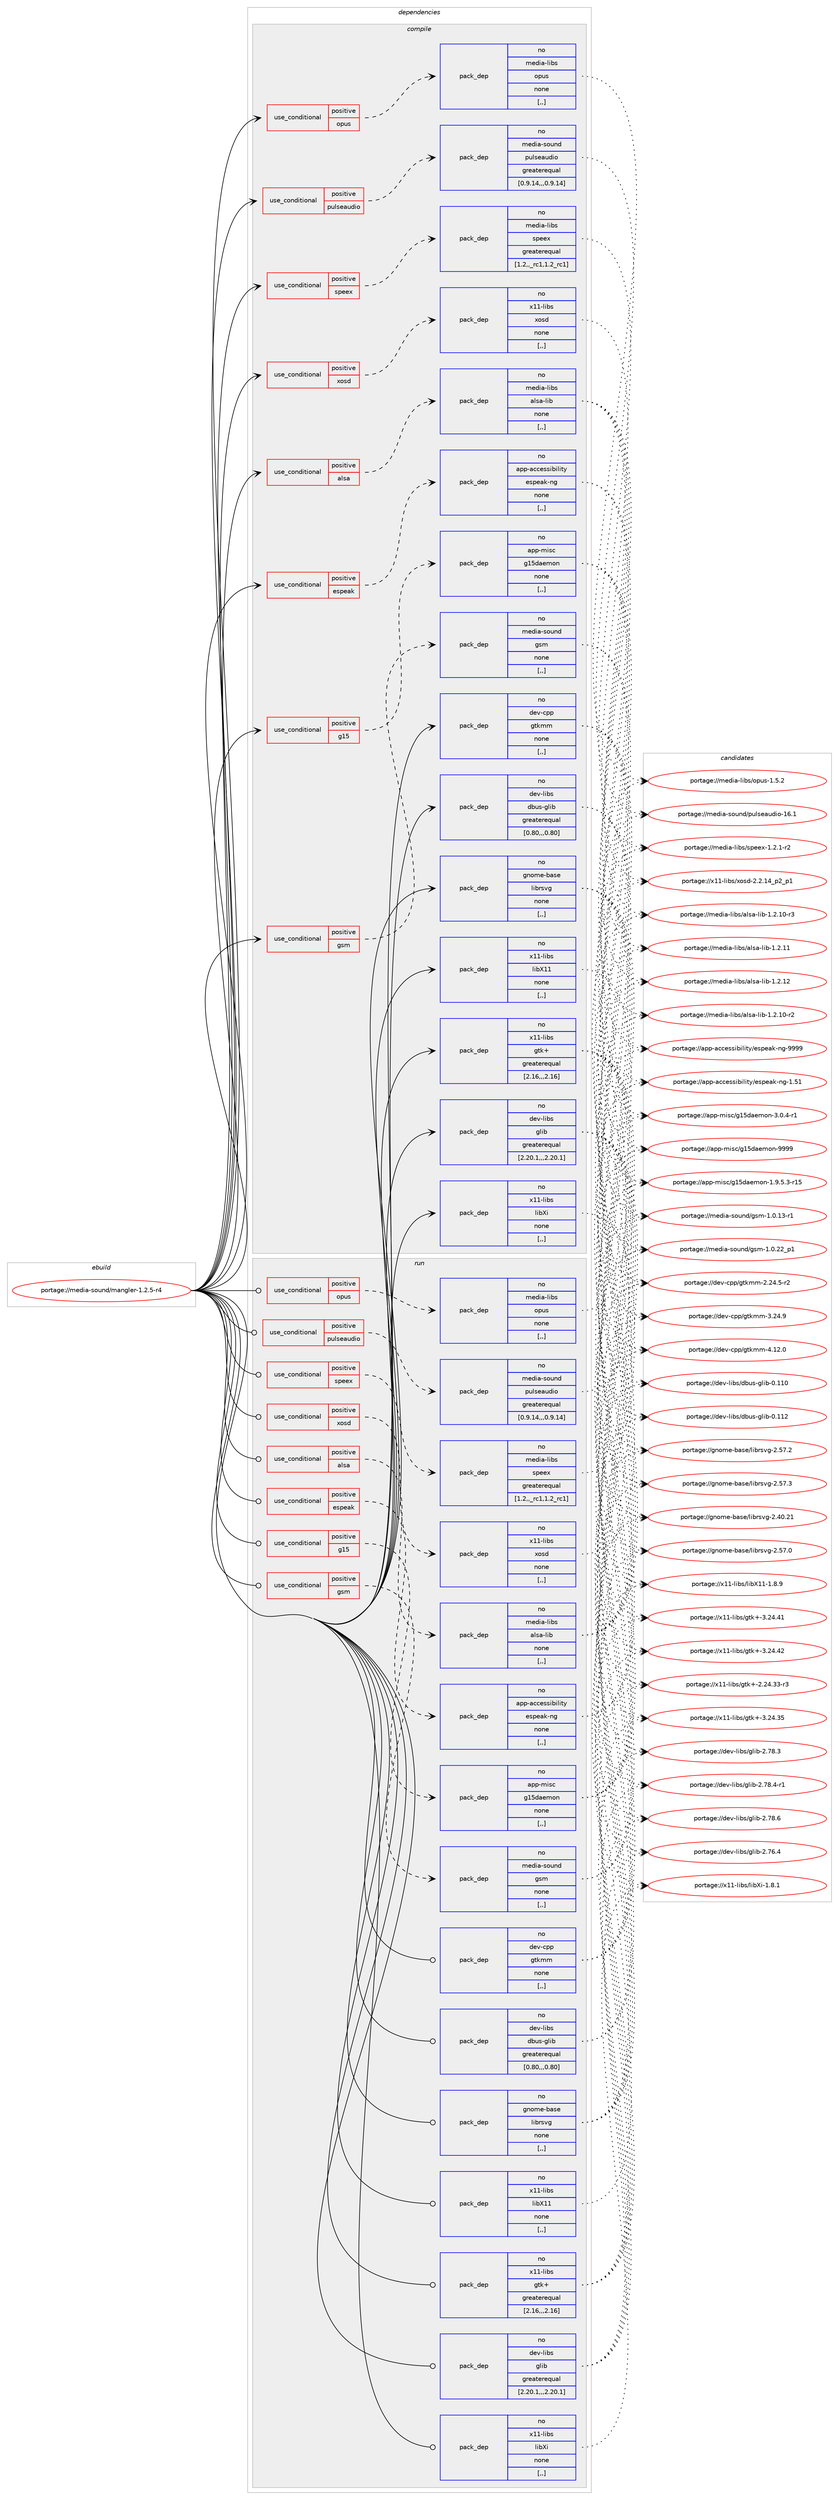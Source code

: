 digraph prolog {

# *************
# Graph options
# *************

newrank=true;
concentrate=true;
compound=true;
graph [rankdir=LR,fontname=Helvetica,fontsize=10,ranksep=1.5];#, ranksep=2.5, nodesep=0.2];
edge  [arrowhead=vee];
node  [fontname=Helvetica,fontsize=10];

# **********
# The ebuild
# **********

subgraph cluster_leftcol {
color=gray;
rank=same;
label=<<i>ebuild</i>>;
id [label="portage://media-sound/mangler-1.2.5-r4", color=red, width=4, href="../media-sound/mangler-1.2.5-r4.svg"];
}

# ****************
# The dependencies
# ****************

subgraph cluster_midcol {
color=gray;
label=<<i>dependencies</i>>;
subgraph cluster_compile {
fillcolor="#eeeeee";
style=filled;
label=<<i>compile</i>>;
subgraph cond78412 {
dependency309651 [label=<<TABLE BORDER="0" CELLBORDER="1" CELLSPACING="0" CELLPADDING="4"><TR><TD ROWSPAN="3" CELLPADDING="10">use_conditional</TD></TR><TR><TD>positive</TD></TR><TR><TD>alsa</TD></TR></TABLE>>, shape=none, color=red];
subgraph pack228840 {
dependency309652 [label=<<TABLE BORDER="0" CELLBORDER="1" CELLSPACING="0" CELLPADDING="4" WIDTH="220"><TR><TD ROWSPAN="6" CELLPADDING="30">pack_dep</TD></TR><TR><TD WIDTH="110">no</TD></TR><TR><TD>media-libs</TD></TR><TR><TD>alsa-lib</TD></TR><TR><TD>none</TD></TR><TR><TD>[,,]</TD></TR></TABLE>>, shape=none, color=blue];
}
dependency309651:e -> dependency309652:w [weight=20,style="dashed",arrowhead="vee"];
}
id:e -> dependency309651:w [weight=20,style="solid",arrowhead="vee"];
subgraph cond78413 {
dependency309653 [label=<<TABLE BORDER="0" CELLBORDER="1" CELLSPACING="0" CELLPADDING="4"><TR><TD ROWSPAN="3" CELLPADDING="10">use_conditional</TD></TR><TR><TD>positive</TD></TR><TR><TD>espeak</TD></TR></TABLE>>, shape=none, color=red];
subgraph pack228841 {
dependency309654 [label=<<TABLE BORDER="0" CELLBORDER="1" CELLSPACING="0" CELLPADDING="4" WIDTH="220"><TR><TD ROWSPAN="6" CELLPADDING="30">pack_dep</TD></TR><TR><TD WIDTH="110">no</TD></TR><TR><TD>app-accessibility</TD></TR><TR><TD>espeak-ng</TD></TR><TR><TD>none</TD></TR><TR><TD>[,,]</TD></TR></TABLE>>, shape=none, color=blue];
}
dependency309653:e -> dependency309654:w [weight=20,style="dashed",arrowhead="vee"];
}
id:e -> dependency309653:w [weight=20,style="solid",arrowhead="vee"];
subgraph cond78414 {
dependency309655 [label=<<TABLE BORDER="0" CELLBORDER="1" CELLSPACING="0" CELLPADDING="4"><TR><TD ROWSPAN="3" CELLPADDING="10">use_conditional</TD></TR><TR><TD>positive</TD></TR><TR><TD>g15</TD></TR></TABLE>>, shape=none, color=red];
subgraph pack228842 {
dependency309656 [label=<<TABLE BORDER="0" CELLBORDER="1" CELLSPACING="0" CELLPADDING="4" WIDTH="220"><TR><TD ROWSPAN="6" CELLPADDING="30">pack_dep</TD></TR><TR><TD WIDTH="110">no</TD></TR><TR><TD>app-misc</TD></TR><TR><TD>g15daemon</TD></TR><TR><TD>none</TD></TR><TR><TD>[,,]</TD></TR></TABLE>>, shape=none, color=blue];
}
dependency309655:e -> dependency309656:w [weight=20,style="dashed",arrowhead="vee"];
}
id:e -> dependency309655:w [weight=20,style="solid",arrowhead="vee"];
subgraph cond78415 {
dependency309657 [label=<<TABLE BORDER="0" CELLBORDER="1" CELLSPACING="0" CELLPADDING="4"><TR><TD ROWSPAN="3" CELLPADDING="10">use_conditional</TD></TR><TR><TD>positive</TD></TR><TR><TD>gsm</TD></TR></TABLE>>, shape=none, color=red];
subgraph pack228843 {
dependency309658 [label=<<TABLE BORDER="0" CELLBORDER="1" CELLSPACING="0" CELLPADDING="4" WIDTH="220"><TR><TD ROWSPAN="6" CELLPADDING="30">pack_dep</TD></TR><TR><TD WIDTH="110">no</TD></TR><TR><TD>media-sound</TD></TR><TR><TD>gsm</TD></TR><TR><TD>none</TD></TR><TR><TD>[,,]</TD></TR></TABLE>>, shape=none, color=blue];
}
dependency309657:e -> dependency309658:w [weight=20,style="dashed",arrowhead="vee"];
}
id:e -> dependency309657:w [weight=20,style="solid",arrowhead="vee"];
subgraph cond78416 {
dependency309659 [label=<<TABLE BORDER="0" CELLBORDER="1" CELLSPACING="0" CELLPADDING="4"><TR><TD ROWSPAN="3" CELLPADDING="10">use_conditional</TD></TR><TR><TD>positive</TD></TR><TR><TD>opus</TD></TR></TABLE>>, shape=none, color=red];
subgraph pack228844 {
dependency309660 [label=<<TABLE BORDER="0" CELLBORDER="1" CELLSPACING="0" CELLPADDING="4" WIDTH="220"><TR><TD ROWSPAN="6" CELLPADDING="30">pack_dep</TD></TR><TR><TD WIDTH="110">no</TD></TR><TR><TD>media-libs</TD></TR><TR><TD>opus</TD></TR><TR><TD>none</TD></TR><TR><TD>[,,]</TD></TR></TABLE>>, shape=none, color=blue];
}
dependency309659:e -> dependency309660:w [weight=20,style="dashed",arrowhead="vee"];
}
id:e -> dependency309659:w [weight=20,style="solid",arrowhead="vee"];
subgraph cond78417 {
dependency309661 [label=<<TABLE BORDER="0" CELLBORDER="1" CELLSPACING="0" CELLPADDING="4"><TR><TD ROWSPAN="3" CELLPADDING="10">use_conditional</TD></TR><TR><TD>positive</TD></TR><TR><TD>pulseaudio</TD></TR></TABLE>>, shape=none, color=red];
subgraph pack228845 {
dependency309662 [label=<<TABLE BORDER="0" CELLBORDER="1" CELLSPACING="0" CELLPADDING="4" WIDTH="220"><TR><TD ROWSPAN="6" CELLPADDING="30">pack_dep</TD></TR><TR><TD WIDTH="110">no</TD></TR><TR><TD>media-sound</TD></TR><TR><TD>pulseaudio</TD></TR><TR><TD>greaterequal</TD></TR><TR><TD>[0.9.14,,,0.9.14]</TD></TR></TABLE>>, shape=none, color=blue];
}
dependency309661:e -> dependency309662:w [weight=20,style="dashed",arrowhead="vee"];
}
id:e -> dependency309661:w [weight=20,style="solid",arrowhead="vee"];
subgraph cond78418 {
dependency309663 [label=<<TABLE BORDER="0" CELLBORDER="1" CELLSPACING="0" CELLPADDING="4"><TR><TD ROWSPAN="3" CELLPADDING="10">use_conditional</TD></TR><TR><TD>positive</TD></TR><TR><TD>speex</TD></TR></TABLE>>, shape=none, color=red];
subgraph pack228846 {
dependency309664 [label=<<TABLE BORDER="0" CELLBORDER="1" CELLSPACING="0" CELLPADDING="4" WIDTH="220"><TR><TD ROWSPAN="6" CELLPADDING="30">pack_dep</TD></TR><TR><TD WIDTH="110">no</TD></TR><TR><TD>media-libs</TD></TR><TR><TD>speex</TD></TR><TR><TD>greaterequal</TD></TR><TR><TD>[1.2,,_rc1,1.2_rc1]</TD></TR></TABLE>>, shape=none, color=blue];
}
dependency309663:e -> dependency309664:w [weight=20,style="dashed",arrowhead="vee"];
}
id:e -> dependency309663:w [weight=20,style="solid",arrowhead="vee"];
subgraph cond78419 {
dependency309665 [label=<<TABLE BORDER="0" CELLBORDER="1" CELLSPACING="0" CELLPADDING="4"><TR><TD ROWSPAN="3" CELLPADDING="10">use_conditional</TD></TR><TR><TD>positive</TD></TR><TR><TD>xosd</TD></TR></TABLE>>, shape=none, color=red];
subgraph pack228847 {
dependency309666 [label=<<TABLE BORDER="0" CELLBORDER="1" CELLSPACING="0" CELLPADDING="4" WIDTH="220"><TR><TD ROWSPAN="6" CELLPADDING="30">pack_dep</TD></TR><TR><TD WIDTH="110">no</TD></TR><TR><TD>x11-libs</TD></TR><TR><TD>xosd</TD></TR><TR><TD>none</TD></TR><TR><TD>[,,]</TD></TR></TABLE>>, shape=none, color=blue];
}
dependency309665:e -> dependency309666:w [weight=20,style="dashed",arrowhead="vee"];
}
id:e -> dependency309665:w [weight=20,style="solid",arrowhead="vee"];
subgraph pack228848 {
dependency309667 [label=<<TABLE BORDER="0" CELLBORDER="1" CELLSPACING="0" CELLPADDING="4" WIDTH="220"><TR><TD ROWSPAN="6" CELLPADDING="30">pack_dep</TD></TR><TR><TD WIDTH="110">no</TD></TR><TR><TD>dev-cpp</TD></TR><TR><TD>gtkmm</TD></TR><TR><TD>none</TD></TR><TR><TD>[,,]</TD></TR></TABLE>>, shape=none, color=blue];
}
id:e -> dependency309667:w [weight=20,style="solid",arrowhead="vee"];
subgraph pack228849 {
dependency309668 [label=<<TABLE BORDER="0" CELLBORDER="1" CELLSPACING="0" CELLPADDING="4" WIDTH="220"><TR><TD ROWSPAN="6" CELLPADDING="30">pack_dep</TD></TR><TR><TD WIDTH="110">no</TD></TR><TR><TD>dev-libs</TD></TR><TR><TD>dbus-glib</TD></TR><TR><TD>greaterequal</TD></TR><TR><TD>[0.80,,,0.80]</TD></TR></TABLE>>, shape=none, color=blue];
}
id:e -> dependency309668:w [weight=20,style="solid",arrowhead="vee"];
subgraph pack228850 {
dependency309669 [label=<<TABLE BORDER="0" CELLBORDER="1" CELLSPACING="0" CELLPADDING="4" WIDTH="220"><TR><TD ROWSPAN="6" CELLPADDING="30">pack_dep</TD></TR><TR><TD WIDTH="110">no</TD></TR><TR><TD>dev-libs</TD></TR><TR><TD>glib</TD></TR><TR><TD>greaterequal</TD></TR><TR><TD>[2.20.1,,,2.20.1]</TD></TR></TABLE>>, shape=none, color=blue];
}
id:e -> dependency309669:w [weight=20,style="solid",arrowhead="vee"];
subgraph pack228851 {
dependency309670 [label=<<TABLE BORDER="0" CELLBORDER="1" CELLSPACING="0" CELLPADDING="4" WIDTH="220"><TR><TD ROWSPAN="6" CELLPADDING="30">pack_dep</TD></TR><TR><TD WIDTH="110">no</TD></TR><TR><TD>gnome-base</TD></TR><TR><TD>librsvg</TD></TR><TR><TD>none</TD></TR><TR><TD>[,,]</TD></TR></TABLE>>, shape=none, color=blue];
}
id:e -> dependency309670:w [weight=20,style="solid",arrowhead="vee"];
subgraph pack228852 {
dependency309671 [label=<<TABLE BORDER="0" CELLBORDER="1" CELLSPACING="0" CELLPADDING="4" WIDTH="220"><TR><TD ROWSPAN="6" CELLPADDING="30">pack_dep</TD></TR><TR><TD WIDTH="110">no</TD></TR><TR><TD>x11-libs</TD></TR><TR><TD>gtk+</TD></TR><TR><TD>greaterequal</TD></TR><TR><TD>[2.16,,,2.16]</TD></TR></TABLE>>, shape=none, color=blue];
}
id:e -> dependency309671:w [weight=20,style="solid",arrowhead="vee"];
subgraph pack228853 {
dependency309672 [label=<<TABLE BORDER="0" CELLBORDER="1" CELLSPACING="0" CELLPADDING="4" WIDTH="220"><TR><TD ROWSPAN="6" CELLPADDING="30">pack_dep</TD></TR><TR><TD WIDTH="110">no</TD></TR><TR><TD>x11-libs</TD></TR><TR><TD>libX11</TD></TR><TR><TD>none</TD></TR><TR><TD>[,,]</TD></TR></TABLE>>, shape=none, color=blue];
}
id:e -> dependency309672:w [weight=20,style="solid",arrowhead="vee"];
subgraph pack228854 {
dependency309673 [label=<<TABLE BORDER="0" CELLBORDER="1" CELLSPACING="0" CELLPADDING="4" WIDTH="220"><TR><TD ROWSPAN="6" CELLPADDING="30">pack_dep</TD></TR><TR><TD WIDTH="110">no</TD></TR><TR><TD>x11-libs</TD></TR><TR><TD>libXi</TD></TR><TR><TD>none</TD></TR><TR><TD>[,,]</TD></TR></TABLE>>, shape=none, color=blue];
}
id:e -> dependency309673:w [weight=20,style="solid",arrowhead="vee"];
}
subgraph cluster_compileandrun {
fillcolor="#eeeeee";
style=filled;
label=<<i>compile and run</i>>;
}
subgraph cluster_run {
fillcolor="#eeeeee";
style=filled;
label=<<i>run</i>>;
subgraph cond78420 {
dependency309674 [label=<<TABLE BORDER="0" CELLBORDER="1" CELLSPACING="0" CELLPADDING="4"><TR><TD ROWSPAN="3" CELLPADDING="10">use_conditional</TD></TR><TR><TD>positive</TD></TR><TR><TD>alsa</TD></TR></TABLE>>, shape=none, color=red];
subgraph pack228855 {
dependency309675 [label=<<TABLE BORDER="0" CELLBORDER="1" CELLSPACING="0" CELLPADDING="4" WIDTH="220"><TR><TD ROWSPAN="6" CELLPADDING="30">pack_dep</TD></TR><TR><TD WIDTH="110">no</TD></TR><TR><TD>media-libs</TD></TR><TR><TD>alsa-lib</TD></TR><TR><TD>none</TD></TR><TR><TD>[,,]</TD></TR></TABLE>>, shape=none, color=blue];
}
dependency309674:e -> dependency309675:w [weight=20,style="dashed",arrowhead="vee"];
}
id:e -> dependency309674:w [weight=20,style="solid",arrowhead="odot"];
subgraph cond78421 {
dependency309676 [label=<<TABLE BORDER="0" CELLBORDER="1" CELLSPACING="0" CELLPADDING="4"><TR><TD ROWSPAN="3" CELLPADDING="10">use_conditional</TD></TR><TR><TD>positive</TD></TR><TR><TD>espeak</TD></TR></TABLE>>, shape=none, color=red];
subgraph pack228856 {
dependency309677 [label=<<TABLE BORDER="0" CELLBORDER="1" CELLSPACING="0" CELLPADDING="4" WIDTH="220"><TR><TD ROWSPAN="6" CELLPADDING="30">pack_dep</TD></TR><TR><TD WIDTH="110">no</TD></TR><TR><TD>app-accessibility</TD></TR><TR><TD>espeak-ng</TD></TR><TR><TD>none</TD></TR><TR><TD>[,,]</TD></TR></TABLE>>, shape=none, color=blue];
}
dependency309676:e -> dependency309677:w [weight=20,style="dashed",arrowhead="vee"];
}
id:e -> dependency309676:w [weight=20,style="solid",arrowhead="odot"];
subgraph cond78422 {
dependency309678 [label=<<TABLE BORDER="0" CELLBORDER="1" CELLSPACING="0" CELLPADDING="4"><TR><TD ROWSPAN="3" CELLPADDING="10">use_conditional</TD></TR><TR><TD>positive</TD></TR><TR><TD>g15</TD></TR></TABLE>>, shape=none, color=red];
subgraph pack228857 {
dependency309679 [label=<<TABLE BORDER="0" CELLBORDER="1" CELLSPACING="0" CELLPADDING="4" WIDTH="220"><TR><TD ROWSPAN="6" CELLPADDING="30">pack_dep</TD></TR><TR><TD WIDTH="110">no</TD></TR><TR><TD>app-misc</TD></TR><TR><TD>g15daemon</TD></TR><TR><TD>none</TD></TR><TR><TD>[,,]</TD></TR></TABLE>>, shape=none, color=blue];
}
dependency309678:e -> dependency309679:w [weight=20,style="dashed",arrowhead="vee"];
}
id:e -> dependency309678:w [weight=20,style="solid",arrowhead="odot"];
subgraph cond78423 {
dependency309680 [label=<<TABLE BORDER="0" CELLBORDER="1" CELLSPACING="0" CELLPADDING="4"><TR><TD ROWSPAN="3" CELLPADDING="10">use_conditional</TD></TR><TR><TD>positive</TD></TR><TR><TD>gsm</TD></TR></TABLE>>, shape=none, color=red];
subgraph pack228858 {
dependency309681 [label=<<TABLE BORDER="0" CELLBORDER="1" CELLSPACING="0" CELLPADDING="4" WIDTH="220"><TR><TD ROWSPAN="6" CELLPADDING="30">pack_dep</TD></TR><TR><TD WIDTH="110">no</TD></TR><TR><TD>media-sound</TD></TR><TR><TD>gsm</TD></TR><TR><TD>none</TD></TR><TR><TD>[,,]</TD></TR></TABLE>>, shape=none, color=blue];
}
dependency309680:e -> dependency309681:w [weight=20,style="dashed",arrowhead="vee"];
}
id:e -> dependency309680:w [weight=20,style="solid",arrowhead="odot"];
subgraph cond78424 {
dependency309682 [label=<<TABLE BORDER="0" CELLBORDER="1" CELLSPACING="0" CELLPADDING="4"><TR><TD ROWSPAN="3" CELLPADDING="10">use_conditional</TD></TR><TR><TD>positive</TD></TR><TR><TD>opus</TD></TR></TABLE>>, shape=none, color=red];
subgraph pack228859 {
dependency309683 [label=<<TABLE BORDER="0" CELLBORDER="1" CELLSPACING="0" CELLPADDING="4" WIDTH="220"><TR><TD ROWSPAN="6" CELLPADDING="30">pack_dep</TD></TR><TR><TD WIDTH="110">no</TD></TR><TR><TD>media-libs</TD></TR><TR><TD>opus</TD></TR><TR><TD>none</TD></TR><TR><TD>[,,]</TD></TR></TABLE>>, shape=none, color=blue];
}
dependency309682:e -> dependency309683:w [weight=20,style="dashed",arrowhead="vee"];
}
id:e -> dependency309682:w [weight=20,style="solid",arrowhead="odot"];
subgraph cond78425 {
dependency309684 [label=<<TABLE BORDER="0" CELLBORDER="1" CELLSPACING="0" CELLPADDING="4"><TR><TD ROWSPAN="3" CELLPADDING="10">use_conditional</TD></TR><TR><TD>positive</TD></TR><TR><TD>pulseaudio</TD></TR></TABLE>>, shape=none, color=red];
subgraph pack228860 {
dependency309685 [label=<<TABLE BORDER="0" CELLBORDER="1" CELLSPACING="0" CELLPADDING="4" WIDTH="220"><TR><TD ROWSPAN="6" CELLPADDING="30">pack_dep</TD></TR><TR><TD WIDTH="110">no</TD></TR><TR><TD>media-sound</TD></TR><TR><TD>pulseaudio</TD></TR><TR><TD>greaterequal</TD></TR><TR><TD>[0.9.14,,,0.9.14]</TD></TR></TABLE>>, shape=none, color=blue];
}
dependency309684:e -> dependency309685:w [weight=20,style="dashed",arrowhead="vee"];
}
id:e -> dependency309684:w [weight=20,style="solid",arrowhead="odot"];
subgraph cond78426 {
dependency309686 [label=<<TABLE BORDER="0" CELLBORDER="1" CELLSPACING="0" CELLPADDING="4"><TR><TD ROWSPAN="3" CELLPADDING="10">use_conditional</TD></TR><TR><TD>positive</TD></TR><TR><TD>speex</TD></TR></TABLE>>, shape=none, color=red];
subgraph pack228861 {
dependency309687 [label=<<TABLE BORDER="0" CELLBORDER="1" CELLSPACING="0" CELLPADDING="4" WIDTH="220"><TR><TD ROWSPAN="6" CELLPADDING="30">pack_dep</TD></TR><TR><TD WIDTH="110">no</TD></TR><TR><TD>media-libs</TD></TR><TR><TD>speex</TD></TR><TR><TD>greaterequal</TD></TR><TR><TD>[1.2,,_rc1,1.2_rc1]</TD></TR></TABLE>>, shape=none, color=blue];
}
dependency309686:e -> dependency309687:w [weight=20,style="dashed",arrowhead="vee"];
}
id:e -> dependency309686:w [weight=20,style="solid",arrowhead="odot"];
subgraph cond78427 {
dependency309688 [label=<<TABLE BORDER="0" CELLBORDER="1" CELLSPACING="0" CELLPADDING="4"><TR><TD ROWSPAN="3" CELLPADDING="10">use_conditional</TD></TR><TR><TD>positive</TD></TR><TR><TD>xosd</TD></TR></TABLE>>, shape=none, color=red];
subgraph pack228862 {
dependency309689 [label=<<TABLE BORDER="0" CELLBORDER="1" CELLSPACING="0" CELLPADDING="4" WIDTH="220"><TR><TD ROWSPAN="6" CELLPADDING="30">pack_dep</TD></TR><TR><TD WIDTH="110">no</TD></TR><TR><TD>x11-libs</TD></TR><TR><TD>xosd</TD></TR><TR><TD>none</TD></TR><TR><TD>[,,]</TD></TR></TABLE>>, shape=none, color=blue];
}
dependency309688:e -> dependency309689:w [weight=20,style="dashed",arrowhead="vee"];
}
id:e -> dependency309688:w [weight=20,style="solid",arrowhead="odot"];
subgraph pack228863 {
dependency309690 [label=<<TABLE BORDER="0" CELLBORDER="1" CELLSPACING="0" CELLPADDING="4" WIDTH="220"><TR><TD ROWSPAN="6" CELLPADDING="30">pack_dep</TD></TR><TR><TD WIDTH="110">no</TD></TR><TR><TD>dev-cpp</TD></TR><TR><TD>gtkmm</TD></TR><TR><TD>none</TD></TR><TR><TD>[,,]</TD></TR></TABLE>>, shape=none, color=blue];
}
id:e -> dependency309690:w [weight=20,style="solid",arrowhead="odot"];
subgraph pack228864 {
dependency309691 [label=<<TABLE BORDER="0" CELLBORDER="1" CELLSPACING="0" CELLPADDING="4" WIDTH="220"><TR><TD ROWSPAN="6" CELLPADDING="30">pack_dep</TD></TR><TR><TD WIDTH="110">no</TD></TR><TR><TD>dev-libs</TD></TR><TR><TD>dbus-glib</TD></TR><TR><TD>greaterequal</TD></TR><TR><TD>[0.80,,,0.80]</TD></TR></TABLE>>, shape=none, color=blue];
}
id:e -> dependency309691:w [weight=20,style="solid",arrowhead="odot"];
subgraph pack228865 {
dependency309692 [label=<<TABLE BORDER="0" CELLBORDER="1" CELLSPACING="0" CELLPADDING="4" WIDTH="220"><TR><TD ROWSPAN="6" CELLPADDING="30">pack_dep</TD></TR><TR><TD WIDTH="110">no</TD></TR><TR><TD>dev-libs</TD></TR><TR><TD>glib</TD></TR><TR><TD>greaterequal</TD></TR><TR><TD>[2.20.1,,,2.20.1]</TD></TR></TABLE>>, shape=none, color=blue];
}
id:e -> dependency309692:w [weight=20,style="solid",arrowhead="odot"];
subgraph pack228866 {
dependency309693 [label=<<TABLE BORDER="0" CELLBORDER="1" CELLSPACING="0" CELLPADDING="4" WIDTH="220"><TR><TD ROWSPAN="6" CELLPADDING="30">pack_dep</TD></TR><TR><TD WIDTH="110">no</TD></TR><TR><TD>gnome-base</TD></TR><TR><TD>librsvg</TD></TR><TR><TD>none</TD></TR><TR><TD>[,,]</TD></TR></TABLE>>, shape=none, color=blue];
}
id:e -> dependency309693:w [weight=20,style="solid",arrowhead="odot"];
subgraph pack228867 {
dependency309694 [label=<<TABLE BORDER="0" CELLBORDER="1" CELLSPACING="0" CELLPADDING="4" WIDTH="220"><TR><TD ROWSPAN="6" CELLPADDING="30">pack_dep</TD></TR><TR><TD WIDTH="110">no</TD></TR><TR><TD>x11-libs</TD></TR><TR><TD>gtk+</TD></TR><TR><TD>greaterequal</TD></TR><TR><TD>[2.16,,,2.16]</TD></TR></TABLE>>, shape=none, color=blue];
}
id:e -> dependency309694:w [weight=20,style="solid",arrowhead="odot"];
subgraph pack228868 {
dependency309695 [label=<<TABLE BORDER="0" CELLBORDER="1" CELLSPACING="0" CELLPADDING="4" WIDTH="220"><TR><TD ROWSPAN="6" CELLPADDING="30">pack_dep</TD></TR><TR><TD WIDTH="110">no</TD></TR><TR><TD>x11-libs</TD></TR><TR><TD>libX11</TD></TR><TR><TD>none</TD></TR><TR><TD>[,,]</TD></TR></TABLE>>, shape=none, color=blue];
}
id:e -> dependency309695:w [weight=20,style="solid",arrowhead="odot"];
subgraph pack228869 {
dependency309696 [label=<<TABLE BORDER="0" CELLBORDER="1" CELLSPACING="0" CELLPADDING="4" WIDTH="220"><TR><TD ROWSPAN="6" CELLPADDING="30">pack_dep</TD></TR><TR><TD WIDTH="110">no</TD></TR><TR><TD>x11-libs</TD></TR><TR><TD>libXi</TD></TR><TR><TD>none</TD></TR><TR><TD>[,,]</TD></TR></TABLE>>, shape=none, color=blue];
}
id:e -> dependency309696:w [weight=20,style="solid",arrowhead="odot"];
}
}

# **************
# The candidates
# **************

subgraph cluster_choices {
rank=same;
color=gray;
label=<<i>candidates</i>>;

subgraph choice228840 {
color=black;
nodesep=1;
choice1091011001059745108105981154797108115974510810598454946504649484511450 [label="portage://media-libs/alsa-lib-1.2.10-r2", color=red, width=4,href="../media-libs/alsa-lib-1.2.10-r2.svg"];
choice1091011001059745108105981154797108115974510810598454946504649484511451 [label="portage://media-libs/alsa-lib-1.2.10-r3", color=red, width=4,href="../media-libs/alsa-lib-1.2.10-r3.svg"];
choice109101100105974510810598115479710811597451081059845494650464949 [label="portage://media-libs/alsa-lib-1.2.11", color=red, width=4,href="../media-libs/alsa-lib-1.2.11.svg"];
choice109101100105974510810598115479710811597451081059845494650464950 [label="portage://media-libs/alsa-lib-1.2.12", color=red, width=4,href="../media-libs/alsa-lib-1.2.12.svg"];
dependency309652:e -> choice1091011001059745108105981154797108115974510810598454946504649484511450:w [style=dotted,weight="100"];
dependency309652:e -> choice1091011001059745108105981154797108115974510810598454946504649484511451:w [style=dotted,weight="100"];
dependency309652:e -> choice109101100105974510810598115479710811597451081059845494650464949:w [style=dotted,weight="100"];
dependency309652:e -> choice109101100105974510810598115479710811597451081059845494650464950:w [style=dotted,weight="100"];
}
subgraph choice228841 {
color=black;
nodesep=1;
choice9711211245979999101115115105981051081051161214710111511210197107451101034549465349 [label="portage://app-accessibility/espeak-ng-1.51", color=red, width=4,href="../app-accessibility/espeak-ng-1.51.svg"];
choice9711211245979999101115115105981051081051161214710111511210197107451101034557575757 [label="portage://app-accessibility/espeak-ng-9999", color=red, width=4,href="../app-accessibility/espeak-ng-9999.svg"];
dependency309654:e -> choice9711211245979999101115115105981051081051161214710111511210197107451101034549465349:w [style=dotted,weight="100"];
dependency309654:e -> choice9711211245979999101115115105981051081051161214710111511210197107451101034557575757:w [style=dotted,weight="100"];
}
subgraph choice228842 {
color=black;
nodesep=1;
choice971121124510910511599471034953100971011091111104549465746534651451144953 [label="portage://app-misc/g15daemon-1.9.5.3-r15", color=red, width=4,href="../app-misc/g15daemon-1.9.5.3-r15.svg"];
choice971121124510910511599471034953100971011091111104551464846524511449 [label="portage://app-misc/g15daemon-3.0.4-r1", color=red, width=4,href="../app-misc/g15daemon-3.0.4-r1.svg"];
choice971121124510910511599471034953100971011091111104557575757 [label="portage://app-misc/g15daemon-9999", color=red, width=4,href="../app-misc/g15daemon-9999.svg"];
dependency309656:e -> choice971121124510910511599471034953100971011091111104549465746534651451144953:w [style=dotted,weight="100"];
dependency309656:e -> choice971121124510910511599471034953100971011091111104551464846524511449:w [style=dotted,weight="100"];
dependency309656:e -> choice971121124510910511599471034953100971011091111104557575757:w [style=dotted,weight="100"];
}
subgraph choice228843 {
color=black;
nodesep=1;
choice109101100105974511511111711010047103115109454946484649514511449 [label="portage://media-sound/gsm-1.0.13-r1", color=red, width=4,href="../media-sound/gsm-1.0.13-r1.svg"];
choice109101100105974511511111711010047103115109454946484650509511249 [label="portage://media-sound/gsm-1.0.22_p1", color=red, width=4,href="../media-sound/gsm-1.0.22_p1.svg"];
dependency309658:e -> choice109101100105974511511111711010047103115109454946484649514511449:w [style=dotted,weight="100"];
dependency309658:e -> choice109101100105974511511111711010047103115109454946484650509511249:w [style=dotted,weight="100"];
}
subgraph choice228844 {
color=black;
nodesep=1;
choice10910110010597451081059811547111112117115454946534650 [label="portage://media-libs/opus-1.5.2", color=red, width=4,href="../media-libs/opus-1.5.2.svg"];
dependency309660:e -> choice10910110010597451081059811547111112117115454946534650:w [style=dotted,weight="100"];
}
subgraph choice228845 {
color=black;
nodesep=1;
choice109101100105974511511111711010047112117108115101971171001051114549544649 [label="portage://media-sound/pulseaudio-16.1", color=red, width=4,href="../media-sound/pulseaudio-16.1.svg"];
dependency309662:e -> choice109101100105974511511111711010047112117108115101971171001051114549544649:w [style=dotted,weight="100"];
}
subgraph choice228846 {
color=black;
nodesep=1;
choice109101100105974510810598115471151121011011204549465046494511450 [label="portage://media-libs/speex-1.2.1-r2", color=red, width=4,href="../media-libs/speex-1.2.1-r2.svg"];
dependency309664:e -> choice109101100105974510810598115471151121011011204549465046494511450:w [style=dotted,weight="100"];
}
subgraph choice228847 {
color=black;
nodesep=1;
choice12049494510810598115471201111151004550465046495295112509511249 [label="portage://x11-libs/xosd-2.2.14_p2_p1", color=red, width=4,href="../x11-libs/xosd-2.2.14_p2_p1.svg"];
dependency309666:e -> choice12049494510810598115471201111151004550465046495295112509511249:w [style=dotted,weight="100"];
}
subgraph choice228848 {
color=black;
nodesep=1;
choice100101118459911211247103116107109109455046505246534511450 [label="portage://dev-cpp/gtkmm-2.24.5-r2", color=red, width=4,href="../dev-cpp/gtkmm-2.24.5-r2.svg"];
choice10010111845991121124710311610710910945514650524657 [label="portage://dev-cpp/gtkmm-3.24.9", color=red, width=4,href="../dev-cpp/gtkmm-3.24.9.svg"];
choice10010111845991121124710311610710910945524649504648 [label="portage://dev-cpp/gtkmm-4.12.0", color=red, width=4,href="../dev-cpp/gtkmm-4.12.0.svg"];
dependency309667:e -> choice100101118459911211247103116107109109455046505246534511450:w [style=dotted,weight="100"];
dependency309667:e -> choice10010111845991121124710311610710910945514650524657:w [style=dotted,weight="100"];
dependency309667:e -> choice10010111845991121124710311610710910945524649504648:w [style=dotted,weight="100"];
}
subgraph choice228849 {
color=black;
nodesep=1;
choice100101118451081059811547100981171154510310810598454846494948 [label="portage://dev-libs/dbus-glib-0.110", color=red, width=4,href="../dev-libs/dbus-glib-0.110.svg"];
choice100101118451081059811547100981171154510310810598454846494950 [label="portage://dev-libs/dbus-glib-0.112", color=red, width=4,href="../dev-libs/dbus-glib-0.112.svg"];
dependency309668:e -> choice100101118451081059811547100981171154510310810598454846494948:w [style=dotted,weight="100"];
dependency309668:e -> choice100101118451081059811547100981171154510310810598454846494950:w [style=dotted,weight="100"];
}
subgraph choice228850 {
color=black;
nodesep=1;
choice1001011184510810598115471031081059845504655544652 [label="portage://dev-libs/glib-2.76.4", color=red, width=4,href="../dev-libs/glib-2.76.4.svg"];
choice1001011184510810598115471031081059845504655564651 [label="portage://dev-libs/glib-2.78.3", color=red, width=4,href="../dev-libs/glib-2.78.3.svg"];
choice10010111845108105981154710310810598455046555646524511449 [label="portage://dev-libs/glib-2.78.4-r1", color=red, width=4,href="../dev-libs/glib-2.78.4-r1.svg"];
choice1001011184510810598115471031081059845504655564654 [label="portage://dev-libs/glib-2.78.6", color=red, width=4,href="../dev-libs/glib-2.78.6.svg"];
dependency309669:e -> choice1001011184510810598115471031081059845504655544652:w [style=dotted,weight="100"];
dependency309669:e -> choice1001011184510810598115471031081059845504655564651:w [style=dotted,weight="100"];
dependency309669:e -> choice10010111845108105981154710310810598455046555646524511449:w [style=dotted,weight="100"];
dependency309669:e -> choice1001011184510810598115471031081059845504655564654:w [style=dotted,weight="100"];
}
subgraph choice228851 {
color=black;
nodesep=1;
choice10311011110910145989711510147108105981141151181034550465248465049 [label="portage://gnome-base/librsvg-2.40.21", color=red, width=4,href="../gnome-base/librsvg-2.40.21.svg"];
choice103110111109101459897115101471081059811411511810345504653554648 [label="portage://gnome-base/librsvg-2.57.0", color=red, width=4,href="../gnome-base/librsvg-2.57.0.svg"];
choice103110111109101459897115101471081059811411511810345504653554650 [label="portage://gnome-base/librsvg-2.57.2", color=red, width=4,href="../gnome-base/librsvg-2.57.2.svg"];
choice103110111109101459897115101471081059811411511810345504653554651 [label="portage://gnome-base/librsvg-2.57.3", color=red, width=4,href="../gnome-base/librsvg-2.57.3.svg"];
dependency309670:e -> choice10311011110910145989711510147108105981141151181034550465248465049:w [style=dotted,weight="100"];
dependency309670:e -> choice103110111109101459897115101471081059811411511810345504653554648:w [style=dotted,weight="100"];
dependency309670:e -> choice103110111109101459897115101471081059811411511810345504653554650:w [style=dotted,weight="100"];
dependency309670:e -> choice103110111109101459897115101471081059811411511810345504653554651:w [style=dotted,weight="100"];
}
subgraph choice228852 {
color=black;
nodesep=1;
choice12049494510810598115471031161074345504650524651514511451 [label="portage://x11-libs/gtk+-2.24.33-r3", color=red, width=4,href="../x11-libs/gtk+-2.24.33-r3.svg"];
choice1204949451081059811547103116107434551465052465153 [label="portage://x11-libs/gtk+-3.24.35", color=red, width=4,href="../x11-libs/gtk+-3.24.35.svg"];
choice1204949451081059811547103116107434551465052465249 [label="portage://x11-libs/gtk+-3.24.41", color=red, width=4,href="../x11-libs/gtk+-3.24.41.svg"];
choice1204949451081059811547103116107434551465052465250 [label="portage://x11-libs/gtk+-3.24.42", color=red, width=4,href="../x11-libs/gtk+-3.24.42.svg"];
dependency309671:e -> choice12049494510810598115471031161074345504650524651514511451:w [style=dotted,weight="100"];
dependency309671:e -> choice1204949451081059811547103116107434551465052465153:w [style=dotted,weight="100"];
dependency309671:e -> choice1204949451081059811547103116107434551465052465249:w [style=dotted,weight="100"];
dependency309671:e -> choice1204949451081059811547103116107434551465052465250:w [style=dotted,weight="100"];
}
subgraph choice228853 {
color=black;
nodesep=1;
choice120494945108105981154710810598884949454946564657 [label="portage://x11-libs/libX11-1.8.9", color=red, width=4,href="../x11-libs/libX11-1.8.9.svg"];
dependency309672:e -> choice120494945108105981154710810598884949454946564657:w [style=dotted,weight="100"];
}
subgraph choice228854 {
color=black;
nodesep=1;
choice12049494510810598115471081059888105454946564649 [label="portage://x11-libs/libXi-1.8.1", color=red, width=4,href="../x11-libs/libXi-1.8.1.svg"];
dependency309673:e -> choice12049494510810598115471081059888105454946564649:w [style=dotted,weight="100"];
}
subgraph choice228855 {
color=black;
nodesep=1;
choice1091011001059745108105981154797108115974510810598454946504649484511450 [label="portage://media-libs/alsa-lib-1.2.10-r2", color=red, width=4,href="../media-libs/alsa-lib-1.2.10-r2.svg"];
choice1091011001059745108105981154797108115974510810598454946504649484511451 [label="portage://media-libs/alsa-lib-1.2.10-r3", color=red, width=4,href="../media-libs/alsa-lib-1.2.10-r3.svg"];
choice109101100105974510810598115479710811597451081059845494650464949 [label="portage://media-libs/alsa-lib-1.2.11", color=red, width=4,href="../media-libs/alsa-lib-1.2.11.svg"];
choice109101100105974510810598115479710811597451081059845494650464950 [label="portage://media-libs/alsa-lib-1.2.12", color=red, width=4,href="../media-libs/alsa-lib-1.2.12.svg"];
dependency309675:e -> choice1091011001059745108105981154797108115974510810598454946504649484511450:w [style=dotted,weight="100"];
dependency309675:e -> choice1091011001059745108105981154797108115974510810598454946504649484511451:w [style=dotted,weight="100"];
dependency309675:e -> choice109101100105974510810598115479710811597451081059845494650464949:w [style=dotted,weight="100"];
dependency309675:e -> choice109101100105974510810598115479710811597451081059845494650464950:w [style=dotted,weight="100"];
}
subgraph choice228856 {
color=black;
nodesep=1;
choice9711211245979999101115115105981051081051161214710111511210197107451101034549465349 [label="portage://app-accessibility/espeak-ng-1.51", color=red, width=4,href="../app-accessibility/espeak-ng-1.51.svg"];
choice9711211245979999101115115105981051081051161214710111511210197107451101034557575757 [label="portage://app-accessibility/espeak-ng-9999", color=red, width=4,href="../app-accessibility/espeak-ng-9999.svg"];
dependency309677:e -> choice9711211245979999101115115105981051081051161214710111511210197107451101034549465349:w [style=dotted,weight="100"];
dependency309677:e -> choice9711211245979999101115115105981051081051161214710111511210197107451101034557575757:w [style=dotted,weight="100"];
}
subgraph choice228857 {
color=black;
nodesep=1;
choice971121124510910511599471034953100971011091111104549465746534651451144953 [label="portage://app-misc/g15daemon-1.9.5.3-r15", color=red, width=4,href="../app-misc/g15daemon-1.9.5.3-r15.svg"];
choice971121124510910511599471034953100971011091111104551464846524511449 [label="portage://app-misc/g15daemon-3.0.4-r1", color=red, width=4,href="../app-misc/g15daemon-3.0.4-r1.svg"];
choice971121124510910511599471034953100971011091111104557575757 [label="portage://app-misc/g15daemon-9999", color=red, width=4,href="../app-misc/g15daemon-9999.svg"];
dependency309679:e -> choice971121124510910511599471034953100971011091111104549465746534651451144953:w [style=dotted,weight="100"];
dependency309679:e -> choice971121124510910511599471034953100971011091111104551464846524511449:w [style=dotted,weight="100"];
dependency309679:e -> choice971121124510910511599471034953100971011091111104557575757:w [style=dotted,weight="100"];
}
subgraph choice228858 {
color=black;
nodesep=1;
choice109101100105974511511111711010047103115109454946484649514511449 [label="portage://media-sound/gsm-1.0.13-r1", color=red, width=4,href="../media-sound/gsm-1.0.13-r1.svg"];
choice109101100105974511511111711010047103115109454946484650509511249 [label="portage://media-sound/gsm-1.0.22_p1", color=red, width=4,href="../media-sound/gsm-1.0.22_p1.svg"];
dependency309681:e -> choice109101100105974511511111711010047103115109454946484649514511449:w [style=dotted,weight="100"];
dependency309681:e -> choice109101100105974511511111711010047103115109454946484650509511249:w [style=dotted,weight="100"];
}
subgraph choice228859 {
color=black;
nodesep=1;
choice10910110010597451081059811547111112117115454946534650 [label="portage://media-libs/opus-1.5.2", color=red, width=4,href="../media-libs/opus-1.5.2.svg"];
dependency309683:e -> choice10910110010597451081059811547111112117115454946534650:w [style=dotted,weight="100"];
}
subgraph choice228860 {
color=black;
nodesep=1;
choice109101100105974511511111711010047112117108115101971171001051114549544649 [label="portage://media-sound/pulseaudio-16.1", color=red, width=4,href="../media-sound/pulseaudio-16.1.svg"];
dependency309685:e -> choice109101100105974511511111711010047112117108115101971171001051114549544649:w [style=dotted,weight="100"];
}
subgraph choice228861 {
color=black;
nodesep=1;
choice109101100105974510810598115471151121011011204549465046494511450 [label="portage://media-libs/speex-1.2.1-r2", color=red, width=4,href="../media-libs/speex-1.2.1-r2.svg"];
dependency309687:e -> choice109101100105974510810598115471151121011011204549465046494511450:w [style=dotted,weight="100"];
}
subgraph choice228862 {
color=black;
nodesep=1;
choice12049494510810598115471201111151004550465046495295112509511249 [label="portage://x11-libs/xosd-2.2.14_p2_p1", color=red, width=4,href="../x11-libs/xosd-2.2.14_p2_p1.svg"];
dependency309689:e -> choice12049494510810598115471201111151004550465046495295112509511249:w [style=dotted,weight="100"];
}
subgraph choice228863 {
color=black;
nodesep=1;
choice100101118459911211247103116107109109455046505246534511450 [label="portage://dev-cpp/gtkmm-2.24.5-r2", color=red, width=4,href="../dev-cpp/gtkmm-2.24.5-r2.svg"];
choice10010111845991121124710311610710910945514650524657 [label="portage://dev-cpp/gtkmm-3.24.9", color=red, width=4,href="../dev-cpp/gtkmm-3.24.9.svg"];
choice10010111845991121124710311610710910945524649504648 [label="portage://dev-cpp/gtkmm-4.12.0", color=red, width=4,href="../dev-cpp/gtkmm-4.12.0.svg"];
dependency309690:e -> choice100101118459911211247103116107109109455046505246534511450:w [style=dotted,weight="100"];
dependency309690:e -> choice10010111845991121124710311610710910945514650524657:w [style=dotted,weight="100"];
dependency309690:e -> choice10010111845991121124710311610710910945524649504648:w [style=dotted,weight="100"];
}
subgraph choice228864 {
color=black;
nodesep=1;
choice100101118451081059811547100981171154510310810598454846494948 [label="portage://dev-libs/dbus-glib-0.110", color=red, width=4,href="../dev-libs/dbus-glib-0.110.svg"];
choice100101118451081059811547100981171154510310810598454846494950 [label="portage://dev-libs/dbus-glib-0.112", color=red, width=4,href="../dev-libs/dbus-glib-0.112.svg"];
dependency309691:e -> choice100101118451081059811547100981171154510310810598454846494948:w [style=dotted,weight="100"];
dependency309691:e -> choice100101118451081059811547100981171154510310810598454846494950:w [style=dotted,weight="100"];
}
subgraph choice228865 {
color=black;
nodesep=1;
choice1001011184510810598115471031081059845504655544652 [label="portage://dev-libs/glib-2.76.4", color=red, width=4,href="../dev-libs/glib-2.76.4.svg"];
choice1001011184510810598115471031081059845504655564651 [label="portage://dev-libs/glib-2.78.3", color=red, width=4,href="../dev-libs/glib-2.78.3.svg"];
choice10010111845108105981154710310810598455046555646524511449 [label="portage://dev-libs/glib-2.78.4-r1", color=red, width=4,href="../dev-libs/glib-2.78.4-r1.svg"];
choice1001011184510810598115471031081059845504655564654 [label="portage://dev-libs/glib-2.78.6", color=red, width=4,href="../dev-libs/glib-2.78.6.svg"];
dependency309692:e -> choice1001011184510810598115471031081059845504655544652:w [style=dotted,weight="100"];
dependency309692:e -> choice1001011184510810598115471031081059845504655564651:w [style=dotted,weight="100"];
dependency309692:e -> choice10010111845108105981154710310810598455046555646524511449:w [style=dotted,weight="100"];
dependency309692:e -> choice1001011184510810598115471031081059845504655564654:w [style=dotted,weight="100"];
}
subgraph choice228866 {
color=black;
nodesep=1;
choice10311011110910145989711510147108105981141151181034550465248465049 [label="portage://gnome-base/librsvg-2.40.21", color=red, width=4,href="../gnome-base/librsvg-2.40.21.svg"];
choice103110111109101459897115101471081059811411511810345504653554648 [label="portage://gnome-base/librsvg-2.57.0", color=red, width=4,href="../gnome-base/librsvg-2.57.0.svg"];
choice103110111109101459897115101471081059811411511810345504653554650 [label="portage://gnome-base/librsvg-2.57.2", color=red, width=4,href="../gnome-base/librsvg-2.57.2.svg"];
choice103110111109101459897115101471081059811411511810345504653554651 [label="portage://gnome-base/librsvg-2.57.3", color=red, width=4,href="../gnome-base/librsvg-2.57.3.svg"];
dependency309693:e -> choice10311011110910145989711510147108105981141151181034550465248465049:w [style=dotted,weight="100"];
dependency309693:e -> choice103110111109101459897115101471081059811411511810345504653554648:w [style=dotted,weight="100"];
dependency309693:e -> choice103110111109101459897115101471081059811411511810345504653554650:w [style=dotted,weight="100"];
dependency309693:e -> choice103110111109101459897115101471081059811411511810345504653554651:w [style=dotted,weight="100"];
}
subgraph choice228867 {
color=black;
nodesep=1;
choice12049494510810598115471031161074345504650524651514511451 [label="portage://x11-libs/gtk+-2.24.33-r3", color=red, width=4,href="../x11-libs/gtk+-2.24.33-r3.svg"];
choice1204949451081059811547103116107434551465052465153 [label="portage://x11-libs/gtk+-3.24.35", color=red, width=4,href="../x11-libs/gtk+-3.24.35.svg"];
choice1204949451081059811547103116107434551465052465249 [label="portage://x11-libs/gtk+-3.24.41", color=red, width=4,href="../x11-libs/gtk+-3.24.41.svg"];
choice1204949451081059811547103116107434551465052465250 [label="portage://x11-libs/gtk+-3.24.42", color=red, width=4,href="../x11-libs/gtk+-3.24.42.svg"];
dependency309694:e -> choice12049494510810598115471031161074345504650524651514511451:w [style=dotted,weight="100"];
dependency309694:e -> choice1204949451081059811547103116107434551465052465153:w [style=dotted,weight="100"];
dependency309694:e -> choice1204949451081059811547103116107434551465052465249:w [style=dotted,weight="100"];
dependency309694:e -> choice1204949451081059811547103116107434551465052465250:w [style=dotted,weight="100"];
}
subgraph choice228868 {
color=black;
nodesep=1;
choice120494945108105981154710810598884949454946564657 [label="portage://x11-libs/libX11-1.8.9", color=red, width=4,href="../x11-libs/libX11-1.8.9.svg"];
dependency309695:e -> choice120494945108105981154710810598884949454946564657:w [style=dotted,weight="100"];
}
subgraph choice228869 {
color=black;
nodesep=1;
choice12049494510810598115471081059888105454946564649 [label="portage://x11-libs/libXi-1.8.1", color=red, width=4,href="../x11-libs/libXi-1.8.1.svg"];
dependency309696:e -> choice12049494510810598115471081059888105454946564649:w [style=dotted,weight="100"];
}
}

}
